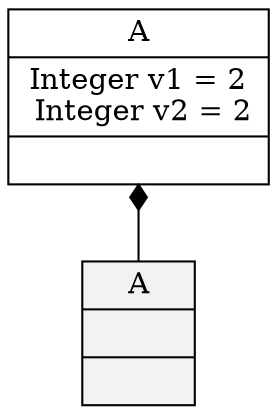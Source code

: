 
digraph Strings2Integers_int {
  node [shape=record]
  edge [dir=back, arrowtail=diamond]

A_10
 [label="{A|Integer v1 = 2\n Integer v2 = 2|}"]
A_10_A [label="{A||}", style=filled, fillcolor=gray95]
A_10 -> A_10_A


}
